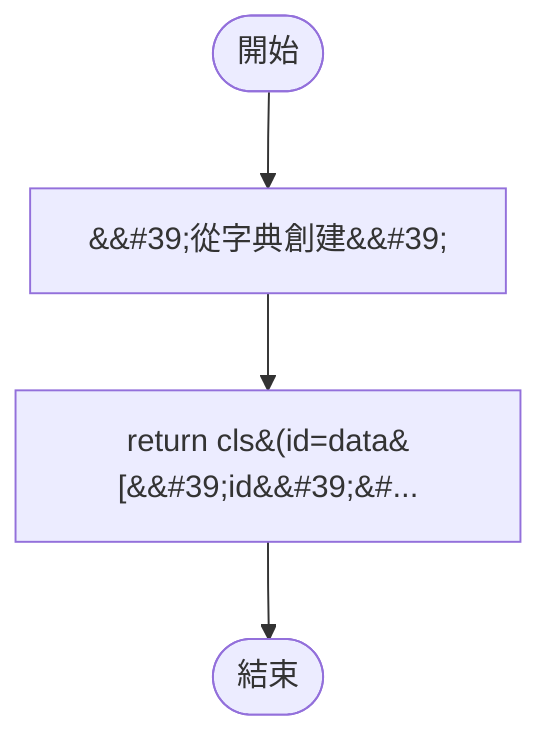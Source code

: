 flowchart TB
    n1([開始])
    n2([結束])
    n3[&amp;&#35;39;從字典創建&amp;&#35;39;]
    n4[return cls&#40;id=data&#91;&amp;&#35;39;id&amp;&#35;39;&#...]
    n1 --> n3
    n3 --> n4
    n4 --> n2